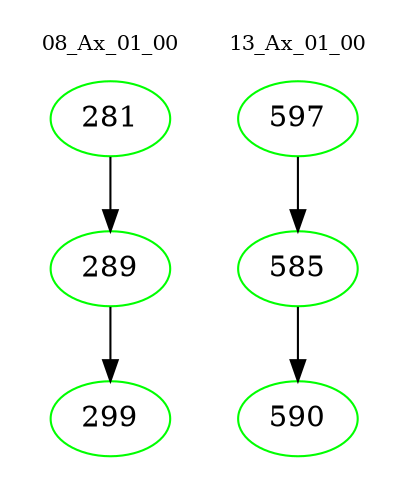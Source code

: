 digraph{
subgraph cluster_0 {
color = white
label = "08_Ax_01_00";
fontsize=10;
T0_281 [label="281", color="green"]
T0_281 -> T0_289 [color="black"]
T0_289 [label="289", color="green"]
T0_289 -> T0_299 [color="black"]
T0_299 [label="299", color="green"]
}
subgraph cluster_1 {
color = white
label = "13_Ax_01_00";
fontsize=10;
T1_597 [label="597", color="green"]
T1_597 -> T1_585 [color="black"]
T1_585 [label="585", color="green"]
T1_585 -> T1_590 [color="black"]
T1_590 [label="590", color="green"]
}
}
